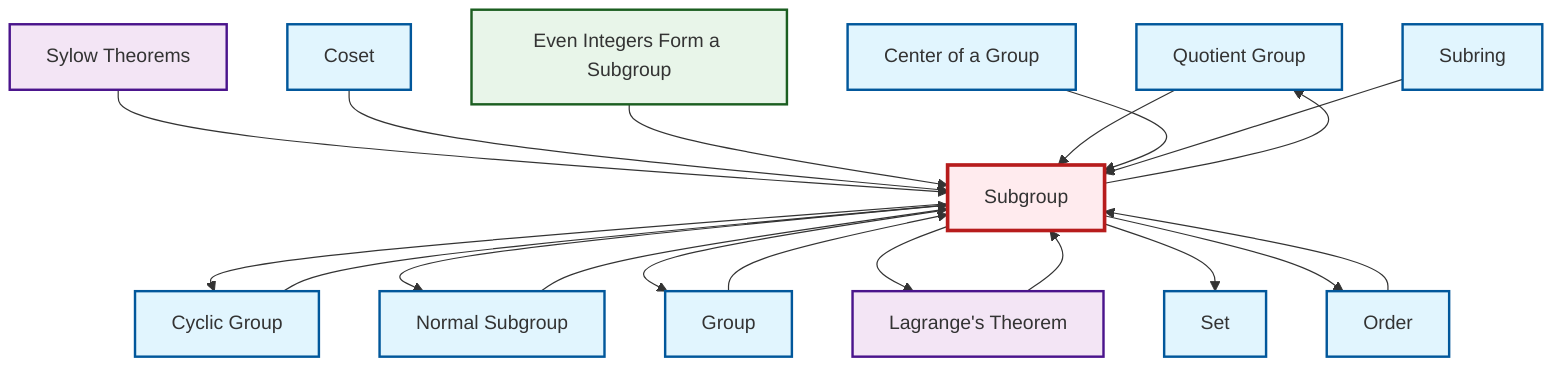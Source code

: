 graph TD
    classDef definition fill:#e1f5fe,stroke:#01579b,stroke-width:2px
    classDef theorem fill:#f3e5f5,stroke:#4a148c,stroke-width:2px
    classDef axiom fill:#fff3e0,stroke:#e65100,stroke-width:2px
    classDef example fill:#e8f5e9,stroke:#1b5e20,stroke-width:2px
    classDef current fill:#ffebee,stroke:#b71c1c,stroke-width:3px
    def-quotient-group["Quotient Group"]:::definition
    def-subring["Subring"]:::definition
    def-set["Set"]:::definition
    thm-sylow["Sylow Theorems"]:::theorem
    def-subgroup["Subgroup"]:::definition
    ex-even-integers-subgroup["Even Integers Form a Subgroup"]:::example
    def-cyclic-group["Cyclic Group"]:::definition
    def-order["Order"]:::definition
    thm-lagrange["Lagrange's Theorem"]:::theorem
    def-coset["Coset"]:::definition
    def-center-of-group["Center of a Group"]:::definition
    def-group["Group"]:::definition
    def-normal-subgroup["Normal Subgroup"]:::definition
    def-subgroup --> def-cyclic-group
    thm-sylow --> def-subgroup
    def-coset --> def-subgroup
    def-subgroup --> def-normal-subgroup
    ex-even-integers-subgroup --> def-subgroup
    def-order --> def-subgroup
    thm-lagrange --> def-subgroup
    def-subgroup --> def-group
    def-cyclic-group --> def-subgroup
    def-quotient-group --> def-subgroup
    def-group --> def-subgroup
    def-subgroup --> thm-lagrange
    def-normal-subgroup --> def-subgroup
    def-subgroup --> def-quotient-group
    def-center-of-group --> def-subgroup
    def-subgroup --> def-set
    def-subring --> def-subgroup
    def-subgroup --> def-order
    class def-subgroup current